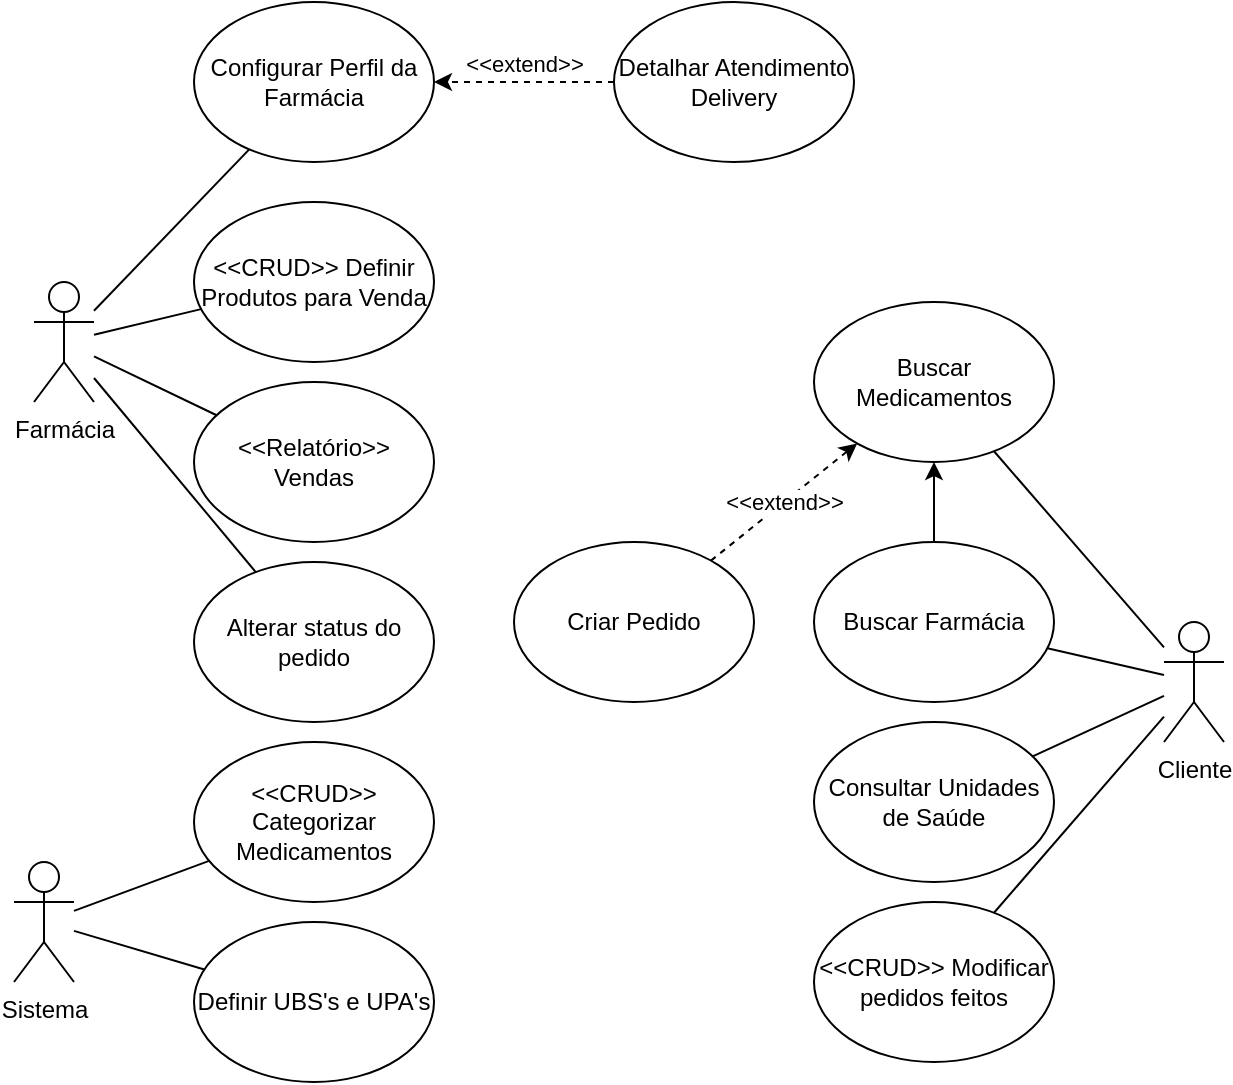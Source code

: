 <mxfile userAgent="Mozilla/5.0 (Windows NT 10.0; Win64; x64) AppleWebKit/537.36 (KHTML, like Gecko) Chrome/63.0.324.84 Safari/537.36" version="7.8.6" editor="www.draw.io" type="google"><diagram id="c1cf87d3-518a-e25b-b90b-0b0dbcb3ca3c" name="Diagrama Geral"><mxGraphModel dx="872" dy="432" grid="1" gridSize="10" guides="1" tooltips="1" connect="1" arrows="1" fold="1" page="1" pageScale="1" pageWidth="850" pageHeight="1100" math="0" shadow="0"><root><mxCell id="0"/><mxCell id="1" parent="0"/><mxCell id="679478e9c67ba29c-1" value="Sistema" style="shape=umlActor;verticalLabelPosition=bottom;labelBackgroundColor=#ffffff;verticalAlign=top;html=1;" vertex="1" parent="1"><mxGeometry x="70" y="620" width="30" height="60" as="geometry"/></mxCell><mxCell id="679478e9c67ba29c-2" value="Farmácia" style="shape=umlActor;verticalLabelPosition=bottom;labelBackgroundColor=#ffffff;verticalAlign=top;html=1;" vertex="1" parent="1"><mxGeometry x="80" y="330" width="30" height="60" as="geometry"/></mxCell><mxCell id="679478e9c67ba29c-3" value="Cliente" style="shape=umlActor;verticalLabelPosition=bottom;labelBackgroundColor=#ffffff;verticalAlign=top;html=1;" vertex="1" parent="1"><mxGeometry x="645" y="500" width="30" height="60" as="geometry"/></mxCell><mxCell id="56353955d105af56-2" value="Configurar Perfil da Farmácia" style="ellipse;whiteSpace=wrap;html=1;" vertex="1" parent="1"><mxGeometry x="160" y="190" width="120" height="80" as="geometry"/></mxCell><mxCell id="56353955d105af56-3" value="Detalhar Atendimento Delivery" style="ellipse;whiteSpace=wrap;html=1;" vertex="1" parent="1"><mxGeometry x="370" y="190" width="120" height="80" as="geometry"/></mxCell><mxCell id="56353955d105af56-4" value="&amp;lt;&amp;lt;CRUD&amp;gt;&amp;gt; Definir Produtos para Venda" style="ellipse;whiteSpace=wrap;html=1;" vertex="1" parent="1"><mxGeometry x="160" y="290" width="120" height="80" as="geometry"/></mxCell><mxCell id="56353955d105af56-5" value="&amp;lt;&amp;lt;Relatório&amp;gt;&amp;gt; Vendas" style="ellipse;whiteSpace=wrap;html=1;" vertex="1" parent="1"><mxGeometry x="160" y="380" width="120" height="80" as="geometry"/></mxCell><mxCell id="56353955d105af56-6" value="Alterar status do pedido" style="ellipse;whiteSpace=wrap;html=1;" vertex="1" parent="1"><mxGeometry x="160" y="470" width="120" height="80" as="geometry"/></mxCell><mxCell id="56353955d105af56-7" style="rounded=0;html=1;jettySize=auto;orthogonalLoop=1;endArrow=none;endFill=0;" edge="1" parent="1" source="679478e9c67ba29c-2" target="56353955d105af56-2"><mxGeometry relative="1" as="geometry"/></mxCell><mxCell id="56353955d105af56-8" style="edgeStyle=none;rounded=0;html=1;endArrow=none;endFill=0;jettySize=auto;orthogonalLoop=1;" edge="1" parent="1" source="679478e9c67ba29c-2" target="56353955d105af56-4"><mxGeometry relative="1" as="geometry"/></mxCell><mxCell id="56353955d105af56-9" style="edgeStyle=none;rounded=0;html=1;endArrow=none;endFill=0;jettySize=auto;orthogonalLoop=1;" edge="1" parent="1" source="679478e9c67ba29c-2" target="56353955d105af56-5"><mxGeometry relative="1" as="geometry"/></mxCell><mxCell id="56353955d105af56-10" style="edgeStyle=none;rounded=0;html=1;endArrow=none;endFill=0;jettySize=auto;orthogonalLoop=1;" edge="1" parent="1" source="679478e9c67ba29c-2" target="56353955d105af56-6"><mxGeometry relative="1" as="geometry"/></mxCell><mxCell id="56353955d105af56-11" value="&lt;div align=&quot;center&quot;&gt;&amp;lt;&amp;lt;extend&amp;gt;&amp;gt;&lt;/div&gt;" style="edgeStyle=none;rounded=0;html=1;endArrow=classic;endFill=1;jettySize=auto;orthogonalLoop=1;verticalAlign=bottom;dashed=1;" edge="1" parent="1" source="56353955d105af56-3" target="56353955d105af56-2"><mxGeometry relative="1" as="geometry"/></mxCell><mxCell id="56353955d105af56-17" value="&amp;lt;&amp;lt;CRUD&amp;gt;&amp;gt; Categorizar Medicamentos" style="ellipse;whiteSpace=wrap;html=1;" vertex="1" parent="1"><mxGeometry x="160" y="560" width="120" height="80" as="geometry"/></mxCell><mxCell id="56353955d105af56-18" value="Definir UBS's e UPA's" style="ellipse;whiteSpace=wrap;html=1;" vertex="1" parent="1"><mxGeometry x="160" y="650" width="120" height="80" as="geometry"/></mxCell><mxCell id="56353955d105af56-19" style="edgeStyle=none;rounded=0;html=1;endArrow=none;endFill=0;jettySize=auto;orthogonalLoop=1;" edge="1" parent="1" source="679478e9c67ba29c-1" target="56353955d105af56-17"><mxGeometry relative="1" as="geometry"/></mxCell><mxCell id="56353955d105af56-20" style="edgeStyle=none;rounded=0;html=1;endArrow=none;endFill=0;jettySize=auto;orthogonalLoop=1;" edge="1" parent="1" source="679478e9c67ba29c-1" target="56353955d105af56-18"><mxGeometry relative="1" as="geometry"/></mxCell><mxCell id="56353955d105af56-21" value="Buscar Medicamentos" style="ellipse;whiteSpace=wrap;html=1;" vertex="1" parent="1"><mxGeometry x="470" y="340" width="120" height="80" as="geometry"/></mxCell><mxCell id="56353955d105af56-22" value="Buscar Farmácia" style="ellipse;whiteSpace=wrap;html=1;" vertex="1" parent="1"><mxGeometry x="470" y="460" width="120" height="80" as="geometry"/></mxCell><mxCell id="56353955d105af56-23" value="Consultar Unidades de Saúde" style="ellipse;whiteSpace=wrap;html=1;" vertex="1" parent="1"><mxGeometry x="470" y="550" width="120" height="80" as="geometry"/></mxCell><mxCell id="56353955d105af56-24" value="Criar Pedido" style="ellipse;whiteSpace=wrap;html=1;" vertex="1" parent="1"><mxGeometry x="320" y="460" width="120" height="80" as="geometry"/></mxCell><mxCell id="56353955d105af56-25" value="&amp;lt;&amp;lt;CRUD&amp;gt;&amp;gt; Modificar pedidos feitos" style="ellipse;whiteSpace=wrap;html=1;" vertex="1" parent="1"><mxGeometry x="470" y="640" width="120" height="80" as="geometry"/></mxCell><mxCell id="56353955d105af56-26" style="edgeStyle=none;rounded=0;html=1;endArrow=none;endFill=0;jettySize=auto;orthogonalLoop=1;" edge="1" parent="1" source="679478e9c67ba29c-3" target="56353955d105af56-21"><mxGeometry relative="1" as="geometry"/></mxCell><mxCell id="56353955d105af56-27" style="edgeStyle=none;rounded=0;html=1;endArrow=none;endFill=0;jettySize=auto;orthogonalLoop=1;" edge="1" parent="1" source="679478e9c67ba29c-3" target="56353955d105af56-22"><mxGeometry relative="1" as="geometry"/></mxCell><mxCell id="56353955d105af56-28" style="edgeStyle=none;rounded=0;html=1;endArrow=none;endFill=0;jettySize=auto;orthogonalLoop=1;" edge="1" parent="1" source="679478e9c67ba29c-3" target="56353955d105af56-23"><mxGeometry relative="1" as="geometry"/></mxCell><mxCell id="56353955d105af56-29" style="edgeStyle=none;rounded=0;html=1;endArrow=none;endFill=0;jettySize=auto;orthogonalLoop=1;" edge="1" parent="1" source="679478e9c67ba29c-3" target="56353955d105af56-25"><mxGeometry relative="1" as="geometry"/></mxCell><mxCell id="56353955d105af56-30" style="edgeStyle=none;rounded=0;html=1;endArrow=classic;endFill=1;jettySize=auto;orthogonalLoop=1;" edge="1" parent="1" source="56353955d105af56-22" target="56353955d105af56-21"><mxGeometry relative="1" as="geometry"/></mxCell><mxCell id="56353955d105af56-31" value="&amp;lt;&amp;lt;extend&amp;gt;&amp;gt;" style="edgeStyle=none;rounded=0;html=1;dashed=1;endArrow=classic;endFill=1;jettySize=auto;orthogonalLoop=1;verticalAlign=middle;" edge="1" parent="1" source="56353955d105af56-24" target="56353955d105af56-21"><mxGeometry relative="1" as="geometry"/></mxCell></root></mxGraphModel></diagram></mxfile>